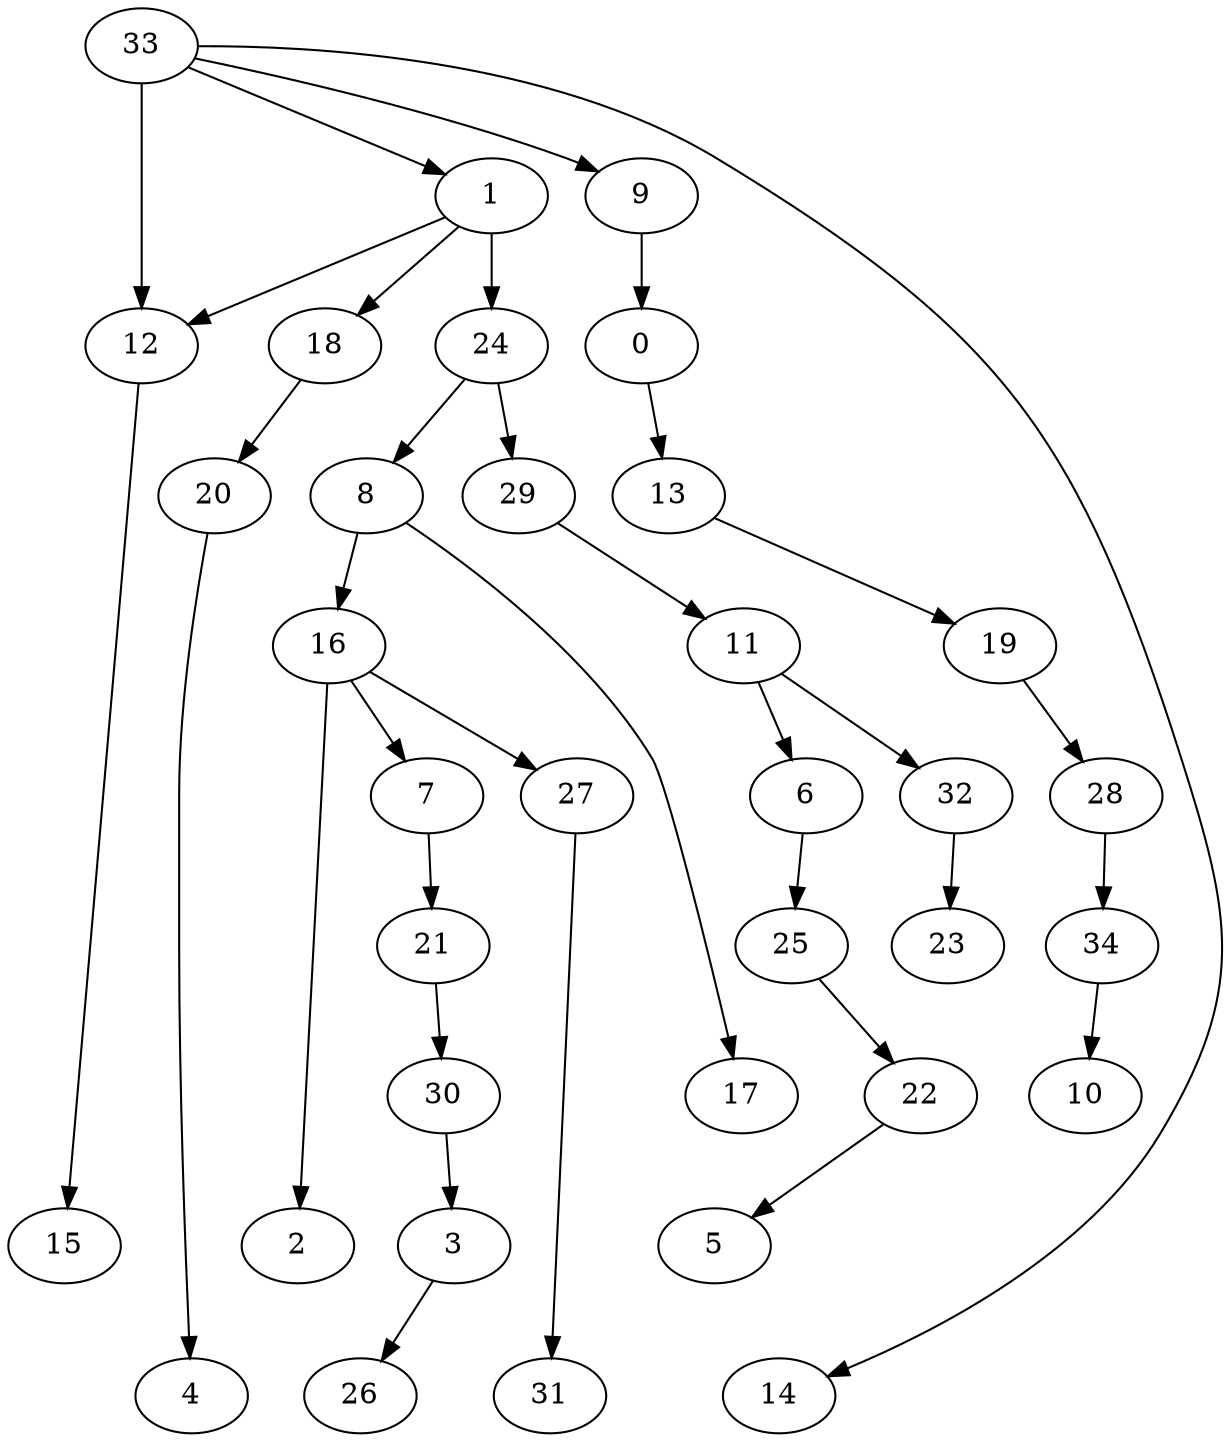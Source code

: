 digraph g {
0;
1;
2;
3;
4;
5;
6;
7;
8;
9;
10;
11;
12;
13;
14;
15;
16;
17;
18;
19;
20;
21;
22;
23;
24;
25;
26;
27;
28;
29;
30;
31;
32;
33;
34;
0 -> 13 [weight=0];
1 -> 12 [weight=0];
1 -> 18 [weight=0];
1 -> 24 [weight=1];
3 -> 26 [weight=0];
6 -> 25 [weight=0];
7 -> 21 [weight=0];
8 -> 16 [weight=0];
8 -> 17 [weight=0];
9 -> 0 [weight=0];
11 -> 32 [weight=0];
11 -> 6 [weight=0];
12 -> 15 [weight=0];
13 -> 19 [weight=0];
16 -> 7 [weight=0];
16 -> 2 [weight=0];
16 -> 27 [weight=0];
18 -> 20 [weight=0];
19 -> 28 [weight=0];
20 -> 4 [weight=0];
21 -> 30 [weight=0];
22 -> 5 [weight=0];
24 -> 29 [weight=0];
24 -> 8 [weight=0];
25 -> 22 [weight=0];
27 -> 31 [weight=0];
28 -> 34 [weight=0];
29 -> 11 [weight=0];
30 -> 3 [weight=0];
32 -> 23 [weight=0];
33 -> 1 [weight=0];
33 -> 12 [weight=1];
33 -> 9 [weight=0];
33 -> 14 [weight=0];
34 -> 10 [weight=0];
}
